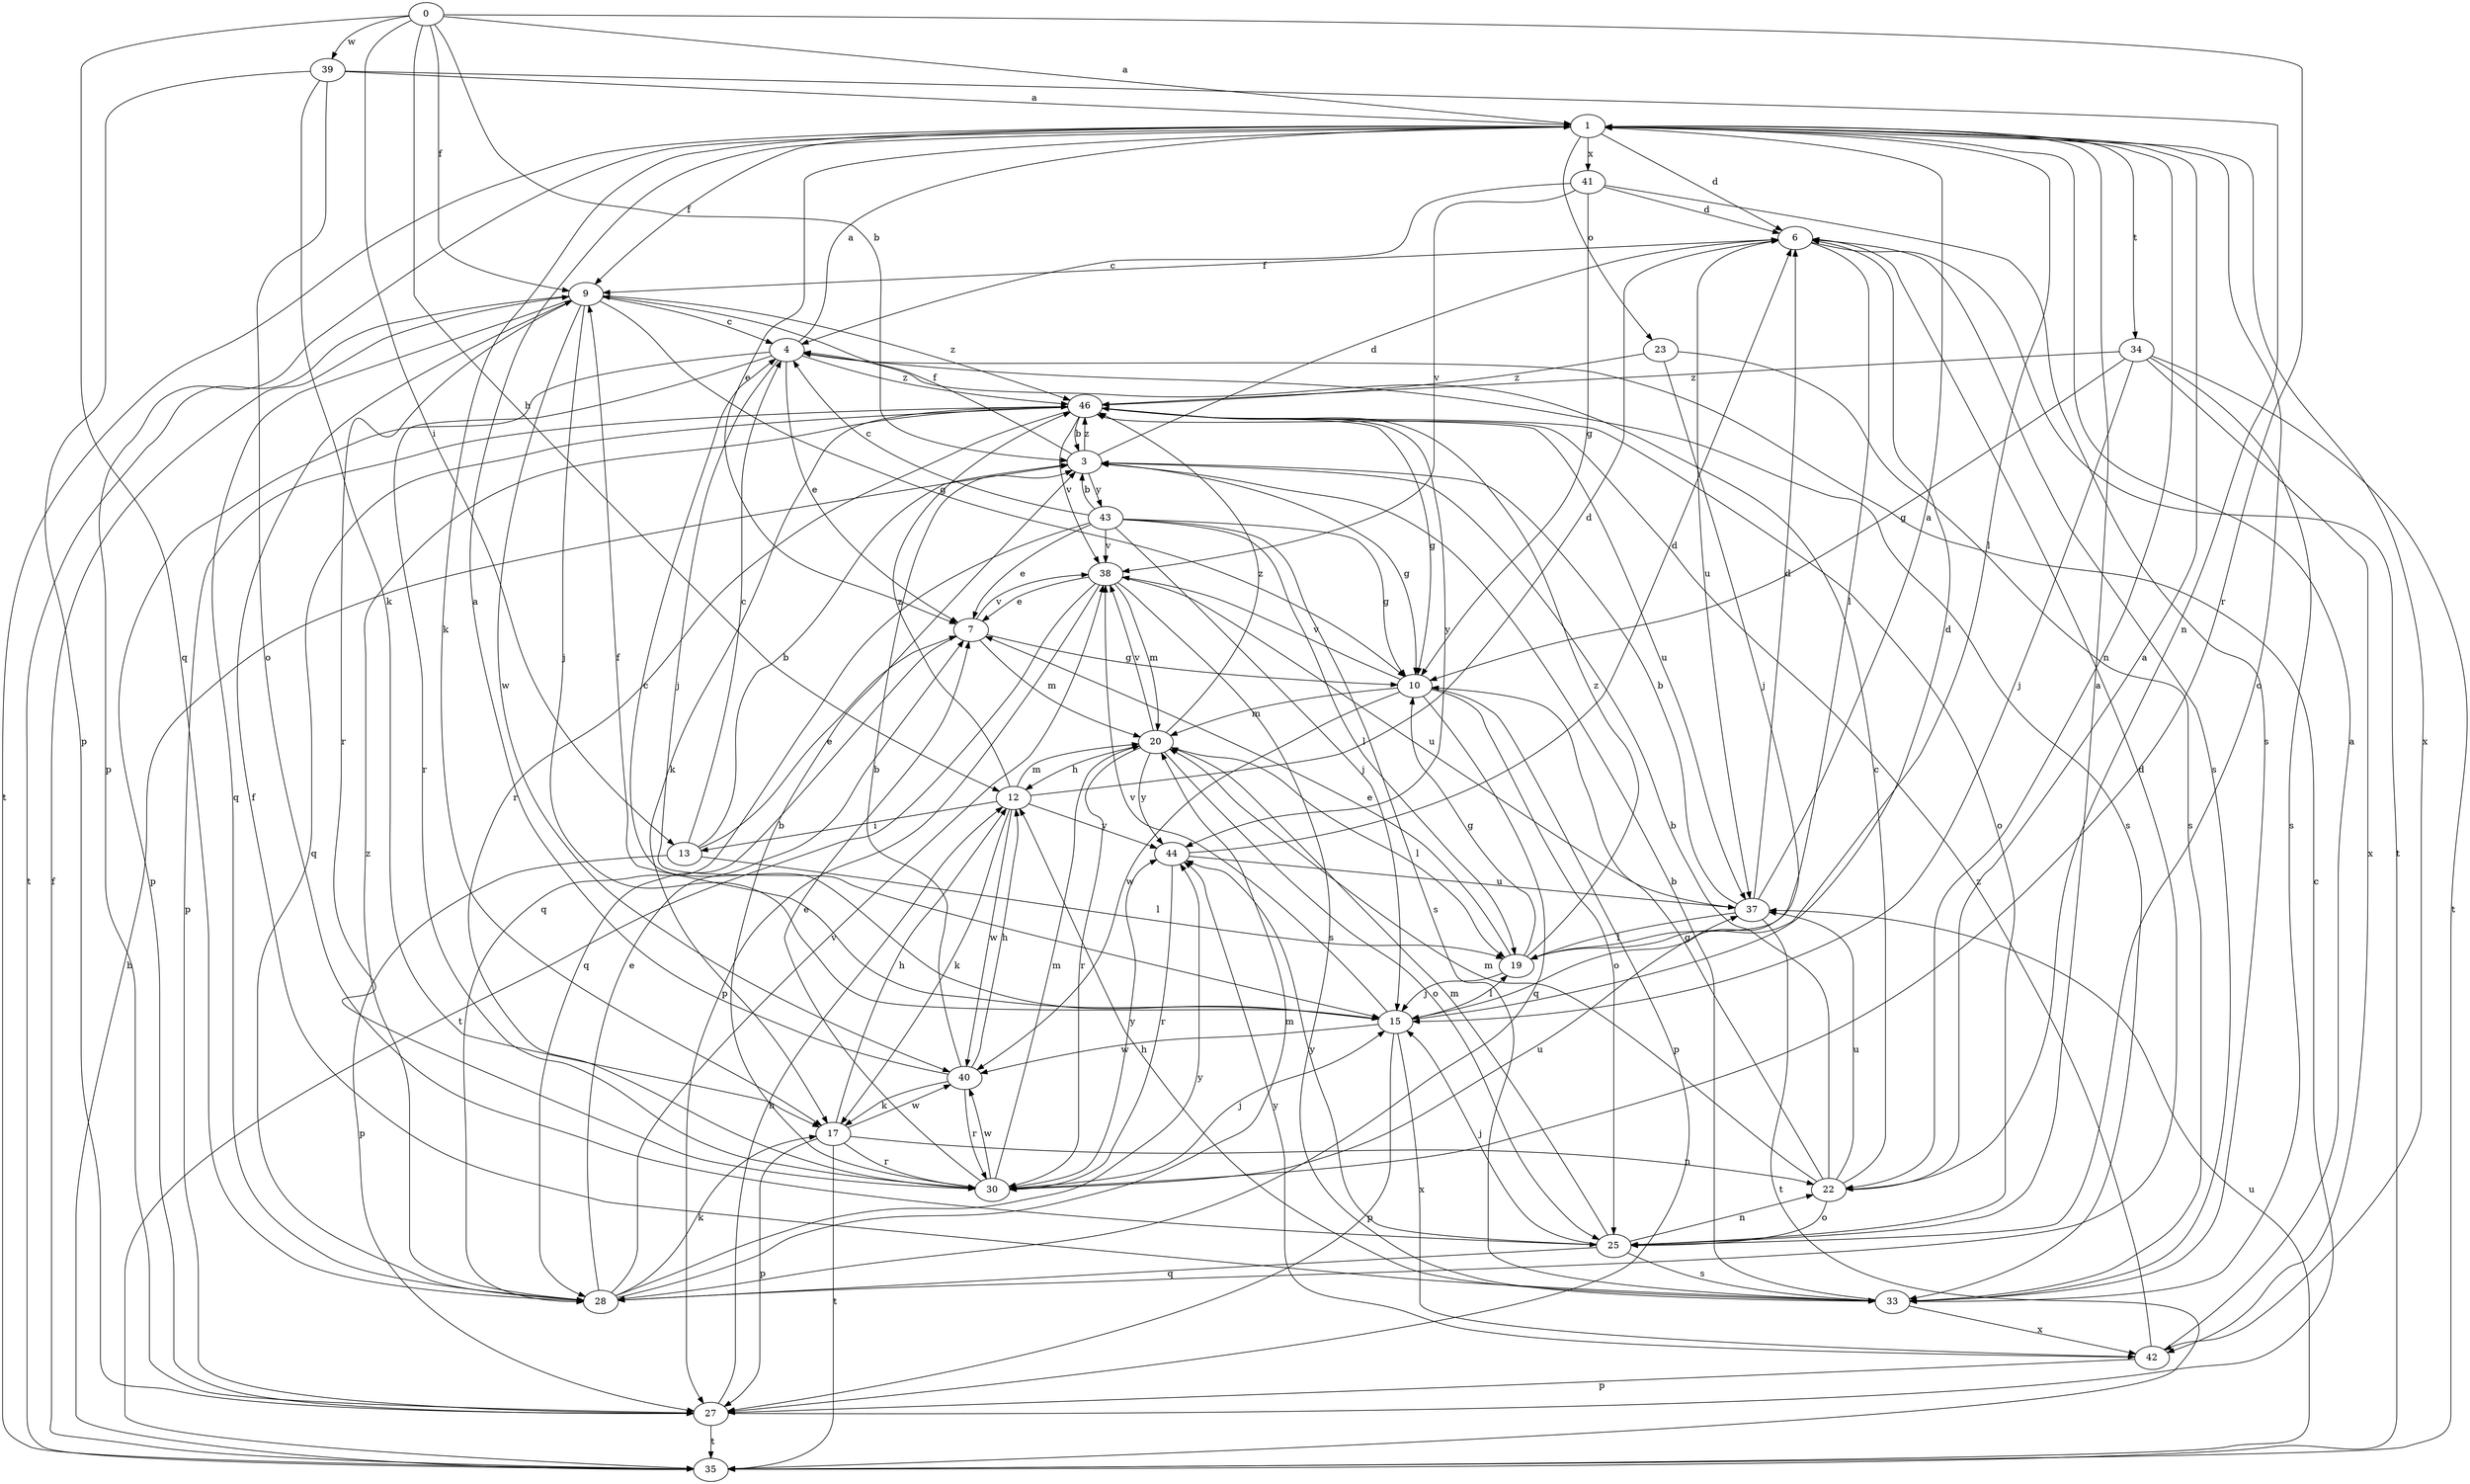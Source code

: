 strict digraph  {
0;
1;
3;
4;
6;
7;
9;
10;
12;
13;
15;
17;
19;
20;
22;
23;
25;
27;
28;
30;
33;
34;
35;
37;
38;
39;
40;
41;
42;
43;
44;
46;
0 -> 1  [label=a];
0 -> 3  [label=b];
0 -> 9  [label=f];
0 -> 12  [label=h];
0 -> 13  [label=i];
0 -> 28  [label=q];
0 -> 30  [label=r];
0 -> 39  [label=w];
1 -> 6  [label=d];
1 -> 7  [label=e];
1 -> 9  [label=f];
1 -> 17  [label=k];
1 -> 19  [label=l];
1 -> 22  [label=n];
1 -> 23  [label=o];
1 -> 25  [label=o];
1 -> 27  [label=p];
1 -> 34  [label=t];
1 -> 35  [label=t];
1 -> 41  [label=x];
1 -> 42  [label=x];
3 -> 6  [label=d];
3 -> 9  [label=f];
3 -> 10  [label=g];
3 -> 43  [label=y];
3 -> 46  [label=z];
4 -> 1  [label=a];
4 -> 7  [label=e];
4 -> 15  [label=j];
4 -> 27  [label=p];
4 -> 30  [label=r];
4 -> 33  [label=s];
4 -> 46  [label=z];
6 -> 9  [label=f];
6 -> 19  [label=l];
6 -> 33  [label=s];
6 -> 35  [label=t];
6 -> 37  [label=u];
7 -> 10  [label=g];
7 -> 20  [label=m];
7 -> 28  [label=q];
7 -> 38  [label=v];
9 -> 4  [label=c];
9 -> 10  [label=g];
9 -> 15  [label=j];
9 -> 28  [label=q];
9 -> 30  [label=r];
9 -> 35  [label=t];
9 -> 40  [label=w];
9 -> 46  [label=z];
10 -> 20  [label=m];
10 -> 25  [label=o];
10 -> 27  [label=p];
10 -> 28  [label=q];
10 -> 38  [label=v];
10 -> 40  [label=w];
12 -> 6  [label=d];
12 -> 13  [label=i];
12 -> 17  [label=k];
12 -> 20  [label=m];
12 -> 40  [label=w];
12 -> 44  [label=y];
12 -> 46  [label=z];
13 -> 3  [label=b];
13 -> 4  [label=c];
13 -> 7  [label=e];
13 -> 19  [label=l];
13 -> 27  [label=p];
15 -> 4  [label=c];
15 -> 6  [label=d];
15 -> 9  [label=f];
15 -> 19  [label=l];
15 -> 27  [label=p];
15 -> 38  [label=v];
15 -> 40  [label=w];
15 -> 42  [label=x];
17 -> 12  [label=h];
17 -> 22  [label=n];
17 -> 27  [label=p];
17 -> 30  [label=r];
17 -> 35  [label=t];
17 -> 40  [label=w];
19 -> 7  [label=e];
19 -> 10  [label=g];
19 -> 15  [label=j];
19 -> 46  [label=z];
20 -> 12  [label=h];
20 -> 19  [label=l];
20 -> 25  [label=o];
20 -> 30  [label=r];
20 -> 38  [label=v];
20 -> 44  [label=y];
20 -> 46  [label=z];
22 -> 1  [label=a];
22 -> 3  [label=b];
22 -> 4  [label=c];
22 -> 10  [label=g];
22 -> 20  [label=m];
22 -> 25  [label=o];
22 -> 37  [label=u];
23 -> 15  [label=j];
23 -> 33  [label=s];
23 -> 46  [label=z];
25 -> 1  [label=a];
25 -> 15  [label=j];
25 -> 20  [label=m];
25 -> 22  [label=n];
25 -> 28  [label=q];
25 -> 33  [label=s];
25 -> 44  [label=y];
27 -> 4  [label=c];
27 -> 12  [label=h];
27 -> 35  [label=t];
28 -> 6  [label=d];
28 -> 7  [label=e];
28 -> 17  [label=k];
28 -> 20  [label=m];
28 -> 38  [label=v];
28 -> 44  [label=y];
28 -> 46  [label=z];
30 -> 3  [label=b];
30 -> 7  [label=e];
30 -> 15  [label=j];
30 -> 20  [label=m];
30 -> 37  [label=u];
30 -> 40  [label=w];
30 -> 44  [label=y];
33 -> 3  [label=b];
33 -> 9  [label=f];
33 -> 12  [label=h];
33 -> 42  [label=x];
34 -> 10  [label=g];
34 -> 15  [label=j];
34 -> 33  [label=s];
34 -> 35  [label=t];
34 -> 42  [label=x];
34 -> 46  [label=z];
35 -> 3  [label=b];
35 -> 9  [label=f];
35 -> 37  [label=u];
37 -> 1  [label=a];
37 -> 3  [label=b];
37 -> 6  [label=d];
37 -> 19  [label=l];
37 -> 35  [label=t];
38 -> 7  [label=e];
38 -> 20  [label=m];
38 -> 27  [label=p];
38 -> 33  [label=s];
38 -> 35  [label=t];
38 -> 37  [label=u];
39 -> 1  [label=a];
39 -> 17  [label=k];
39 -> 22  [label=n];
39 -> 25  [label=o];
39 -> 27  [label=p];
40 -> 1  [label=a];
40 -> 3  [label=b];
40 -> 12  [label=h];
40 -> 17  [label=k];
40 -> 30  [label=r];
41 -> 4  [label=c];
41 -> 6  [label=d];
41 -> 10  [label=g];
41 -> 33  [label=s];
41 -> 38  [label=v];
42 -> 1  [label=a];
42 -> 27  [label=p];
42 -> 44  [label=y];
42 -> 46  [label=z];
43 -> 3  [label=b];
43 -> 4  [label=c];
43 -> 7  [label=e];
43 -> 10  [label=g];
43 -> 15  [label=j];
43 -> 19  [label=l];
43 -> 28  [label=q];
43 -> 33  [label=s];
43 -> 38  [label=v];
44 -> 6  [label=d];
44 -> 30  [label=r];
44 -> 37  [label=u];
46 -> 3  [label=b];
46 -> 10  [label=g];
46 -> 17  [label=k];
46 -> 25  [label=o];
46 -> 27  [label=p];
46 -> 28  [label=q];
46 -> 30  [label=r];
46 -> 37  [label=u];
46 -> 38  [label=v];
46 -> 44  [label=y];
}
